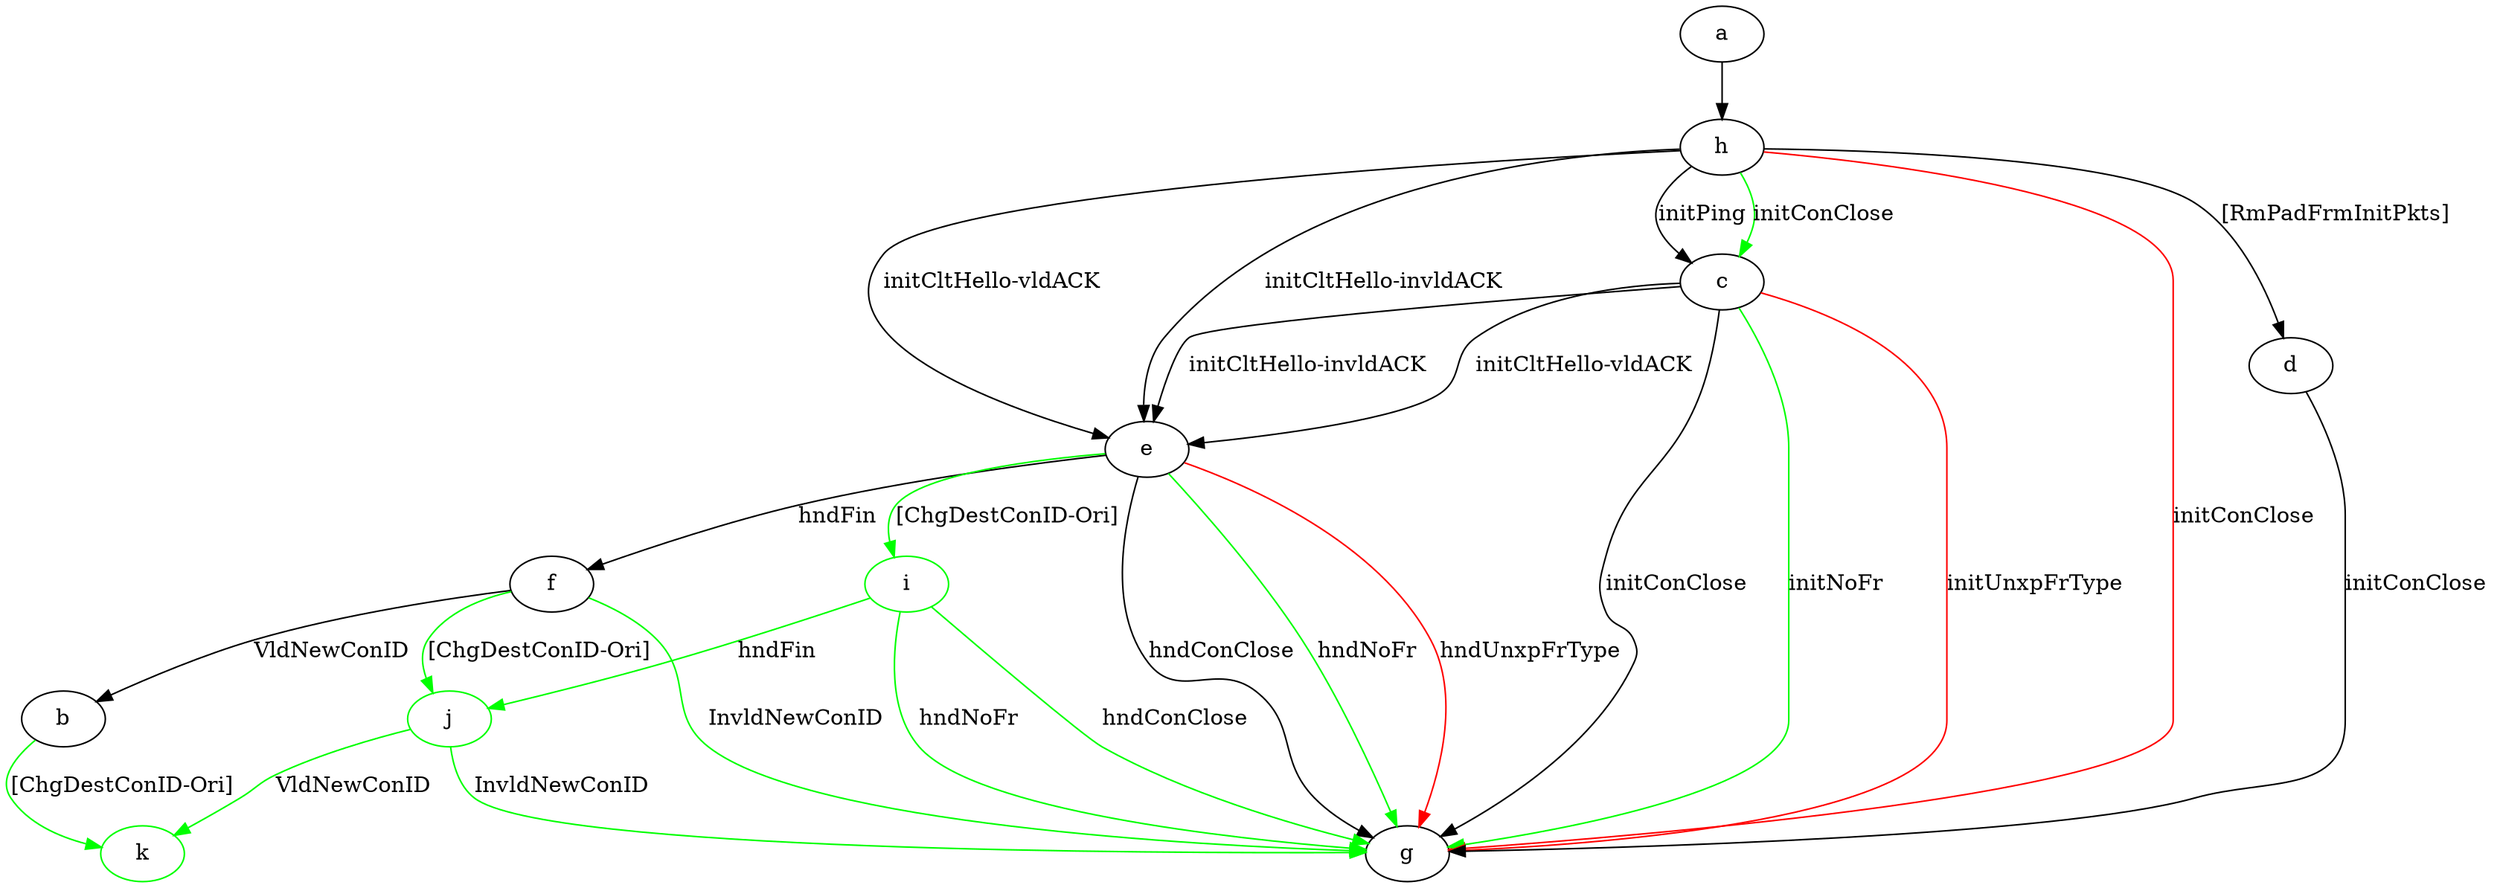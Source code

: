 digraph "" {
	a -> h	[key=0];
	k	[color=green];
	b -> k	[key=0,
		color=green,
		label="[ChgDestConID-Ori] "];
	c -> e	[key=0,
		label="initCltHello-vldACK "];
	c -> e	[key=1,
		label="initCltHello-invldACK "];
	c -> g	[key=0,
		label="initConClose "];
	c -> g	[key=1,
		color=green,
		label="initNoFr "];
	c -> g	[key=2,
		color=red,
		label="initUnxpFrType "];
	d -> g	[key=0,
		label="initConClose "];
	e -> f	[key=0,
		label="hndFin "];
	e -> g	[key=0,
		label="hndConClose "];
	e -> g	[key=1,
		color=green,
		label="hndNoFr "];
	e -> g	[key=2,
		color=red,
		label="hndUnxpFrType "];
	i	[color=green];
	e -> i	[key=0,
		color=green,
		label="[ChgDestConID-Ori] "];
	f -> b	[key=0,
		label="VldNewConID "];
	f -> g	[key=0,
		color=green,
		label="InvldNewConID "];
	j	[color=green];
	f -> j	[key=0,
		color=green,
		label="[ChgDestConID-Ori] "];
	h -> c	[key=0,
		label="initPing "];
	h -> c	[key=1,
		color=green,
		label="initConClose "];
	h -> d	[key=0,
		label="[RmPadFrmInitPkts] "];
	h -> e	[key=0,
		label="initCltHello-vldACK "];
	h -> e	[key=1,
		label="initCltHello-invldACK "];
	h -> g	[key=0,
		color=red,
		label="initConClose "];
	i -> g	[key=0,
		color=green,
		label="hndConClose "];
	i -> g	[key=1,
		color=green,
		label="hndNoFr "];
	i -> j	[key=0,
		color=green,
		label="hndFin "];
	j -> g	[key=0,
		color=green,
		label="InvldNewConID "];
	j -> k	[key=0,
		color=green,
		label="VldNewConID "];
}
